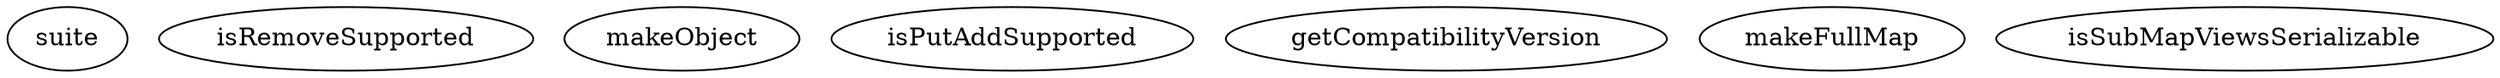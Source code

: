 digraph G {
suite;
isRemoveSupported;
makeObject;
isPutAddSupported;
getCompatibilityVersion;
makeFullMap;
isSubMapViewsSerializable;
}